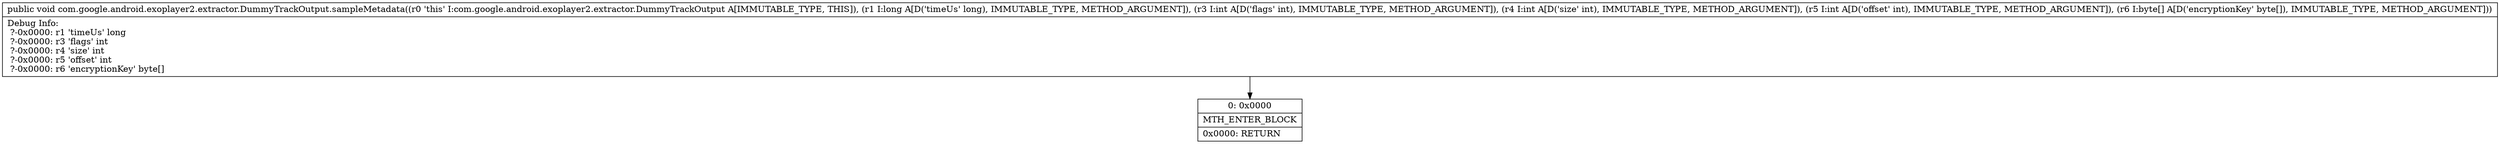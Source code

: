 digraph "CFG forcom.google.android.exoplayer2.extractor.DummyTrackOutput.sampleMetadata(JIII[B)V" {
Node_0 [shape=record,label="{0\:\ 0x0000|MTH_ENTER_BLOCK\l|0x0000: RETURN   \l}"];
MethodNode[shape=record,label="{public void com.google.android.exoplayer2.extractor.DummyTrackOutput.sampleMetadata((r0 'this' I:com.google.android.exoplayer2.extractor.DummyTrackOutput A[IMMUTABLE_TYPE, THIS]), (r1 I:long A[D('timeUs' long), IMMUTABLE_TYPE, METHOD_ARGUMENT]), (r3 I:int A[D('flags' int), IMMUTABLE_TYPE, METHOD_ARGUMENT]), (r4 I:int A[D('size' int), IMMUTABLE_TYPE, METHOD_ARGUMENT]), (r5 I:int A[D('offset' int), IMMUTABLE_TYPE, METHOD_ARGUMENT]), (r6 I:byte[] A[D('encryptionKey' byte[]), IMMUTABLE_TYPE, METHOD_ARGUMENT]))  | Debug Info:\l  ?\-0x0000: r1 'timeUs' long\l  ?\-0x0000: r3 'flags' int\l  ?\-0x0000: r4 'size' int\l  ?\-0x0000: r5 'offset' int\l  ?\-0x0000: r6 'encryptionKey' byte[]\l}"];
MethodNode -> Node_0;
}

